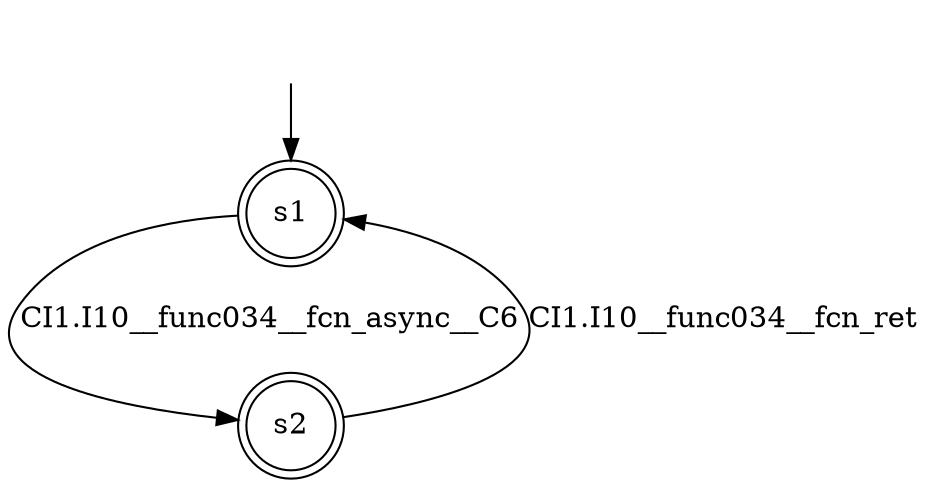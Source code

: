 digraph automaton {
	1 [label=<s1> shape="doublecircle"];
	2 [label=<s2> shape="doublecircle"];
	__init1 [label=<> shape="none"];
	__init1 -> 1;
	1 -> 2 [label=<CI1.I10__func034__fcn_async__C6> id="1-0-2"];
	2 -> 1 [label=<CI1.I10__func034__fcn_ret> id="2-0-1"];
}
